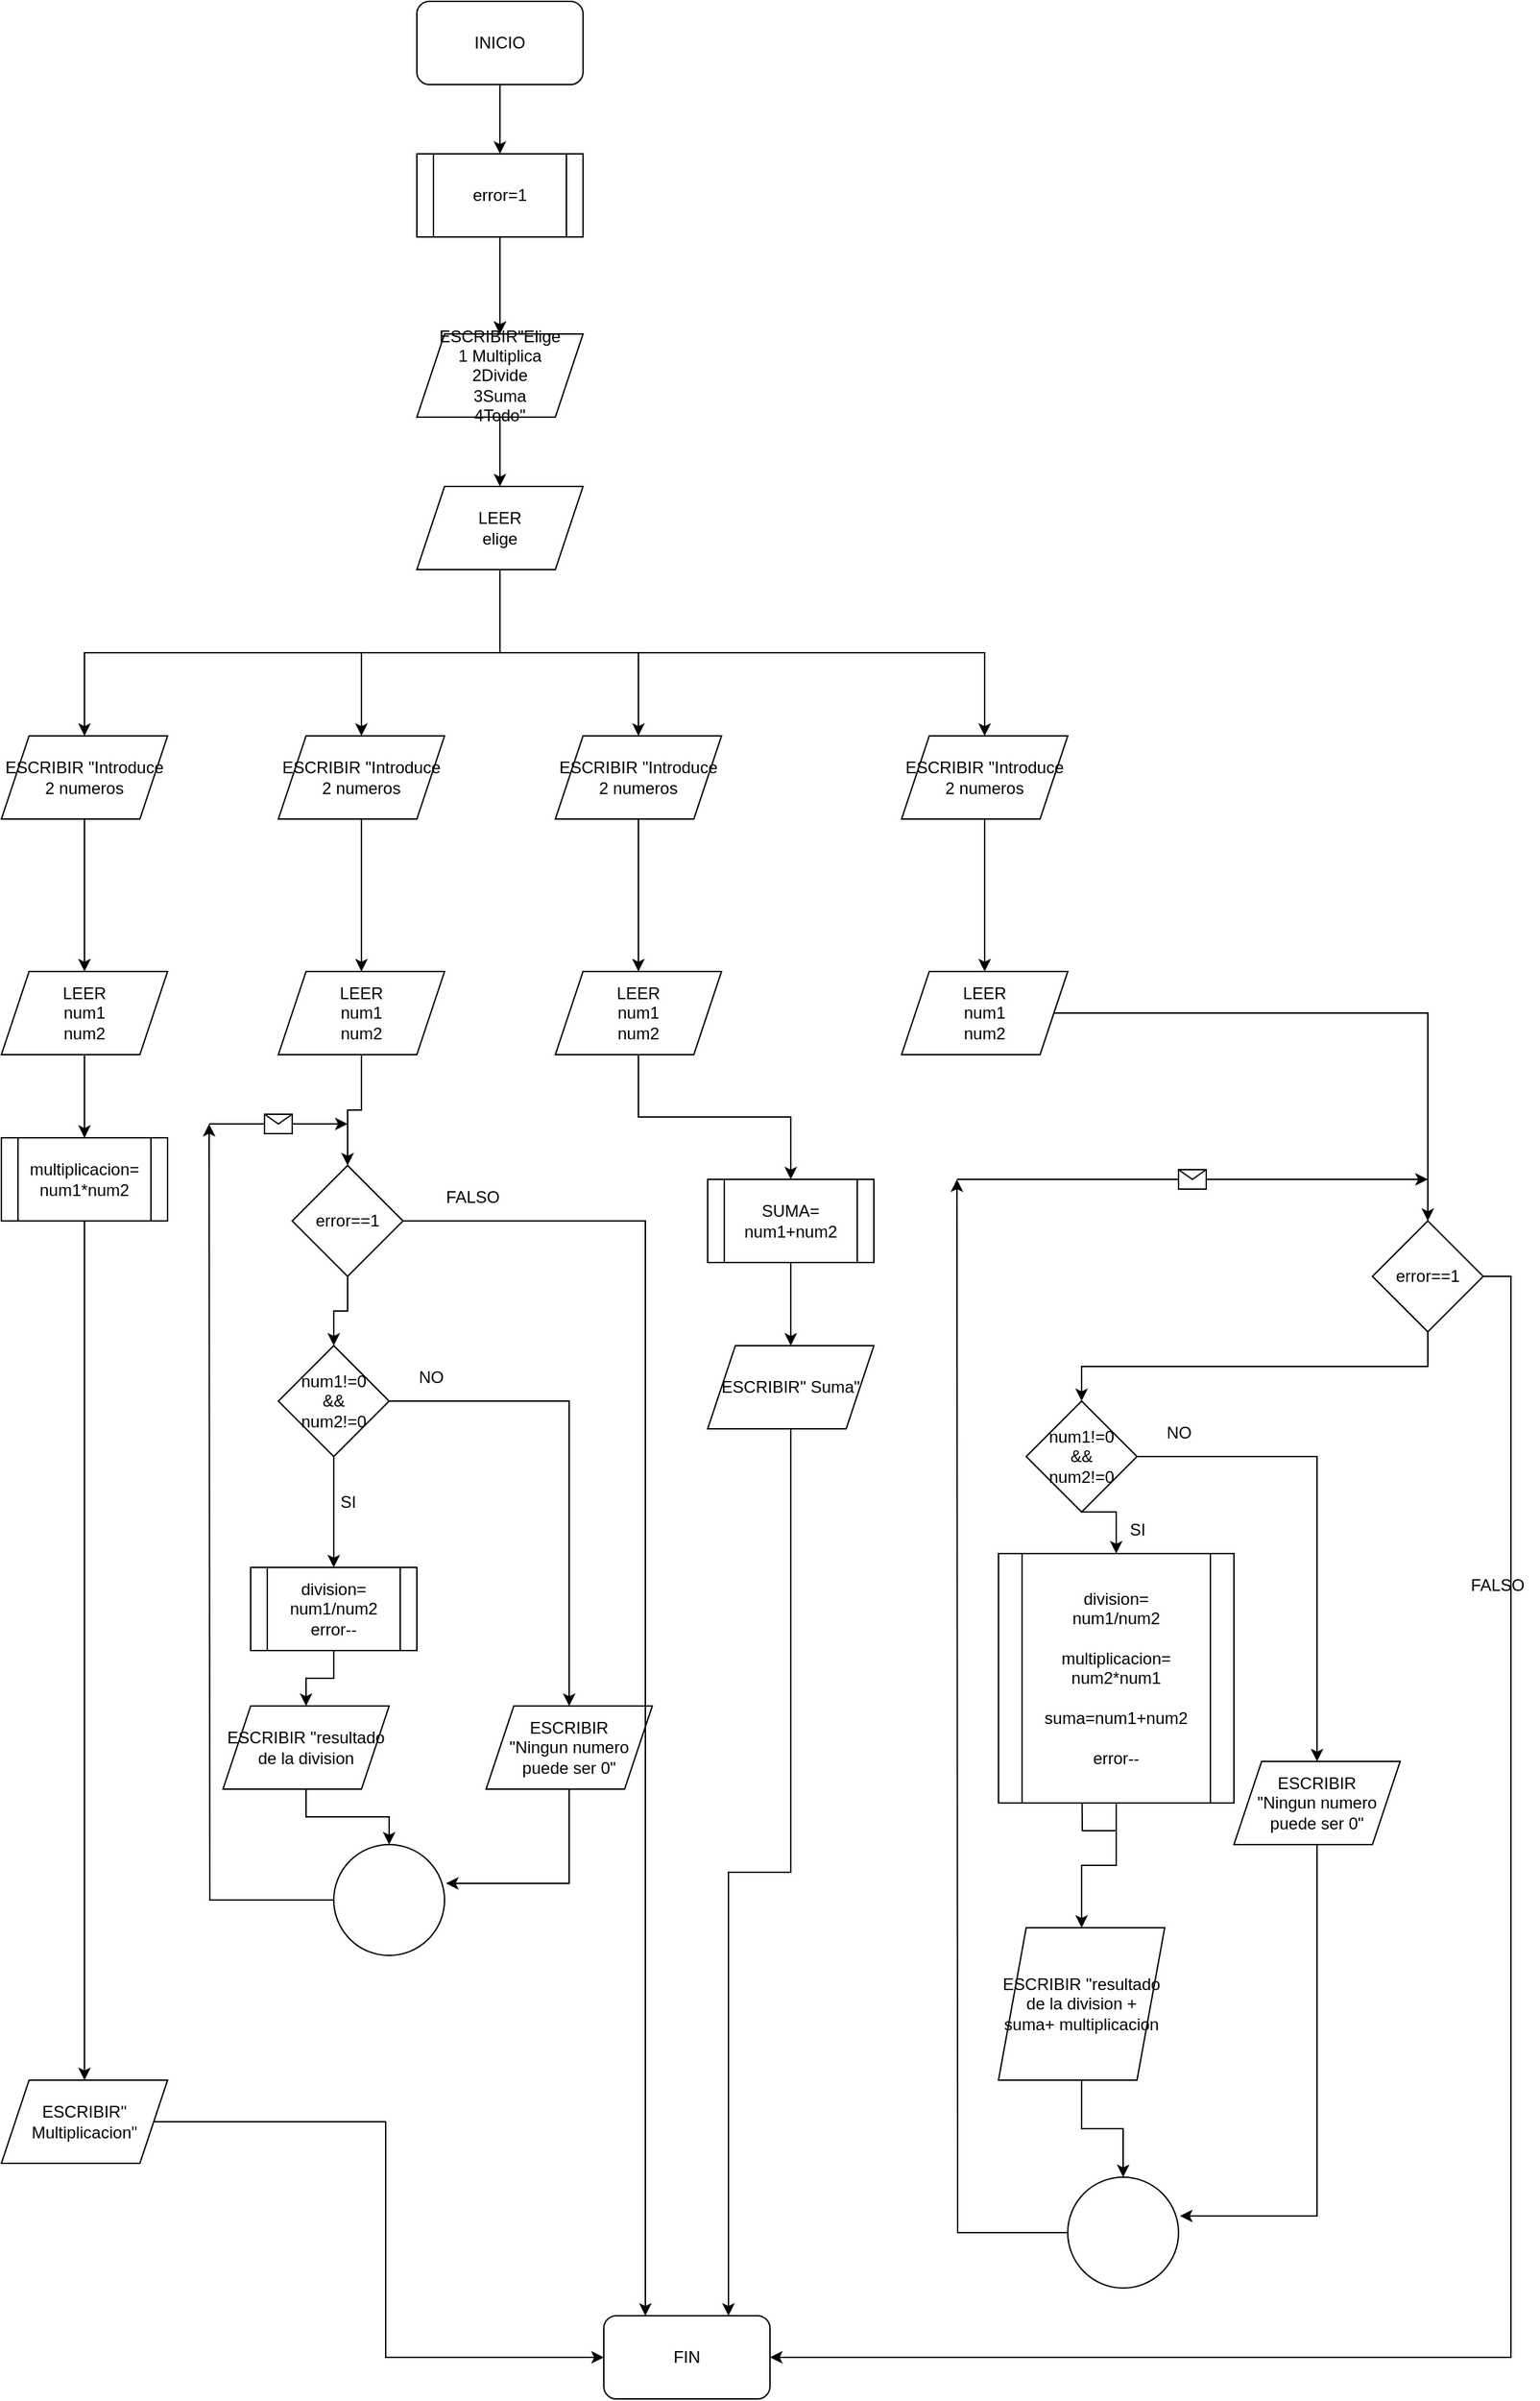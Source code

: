 <mxfile version="22.0.1" type="device">
  <diagram name="Página-1" id="5CcIAi9sO2Fo8ZVoaZfr">
    <mxGraphModel dx="2049" dy="1844" grid="1" gridSize="10" guides="1" tooltips="1" connect="1" arrows="1" fold="1" page="1" pageScale="1" pageWidth="1169" pageHeight="827" math="0" shadow="0">
      <root>
        <mxCell id="0" />
        <mxCell id="1" parent="0" />
        <mxCell id="COTnf0Z8foD5MH-tzt1y-17" style="edgeStyle=orthogonalEdgeStyle;rounded=0;orthogonalLoop=1;jettySize=auto;html=1;exitX=0.5;exitY=1;exitDx=0;exitDy=0;entryX=0.5;entryY=0;entryDx=0;entryDy=0;" edge="1" parent="1" source="COTnf0Z8foD5MH-tzt1y-1" target="COTnf0Z8foD5MH-tzt1y-2">
          <mxGeometry relative="1" as="geometry" />
        </mxCell>
        <mxCell id="COTnf0Z8foD5MH-tzt1y-29" style="edgeStyle=orthogonalEdgeStyle;rounded=0;orthogonalLoop=1;jettySize=auto;html=1;exitX=0.5;exitY=1;exitDx=0;exitDy=0;" edge="1" parent="1" source="COTnf0Z8foD5MH-tzt1y-1">
          <mxGeometry relative="1" as="geometry">
            <mxPoint x="390" y="10" as="targetPoint" />
          </mxGeometry>
        </mxCell>
        <mxCell id="COTnf0Z8foD5MH-tzt1y-1" value="INICIO" style="rounded=1;whiteSpace=wrap;html=1;" vertex="1" parent="1">
          <mxGeometry x="330" y="-100" width="120" height="60" as="geometry" />
        </mxCell>
        <mxCell id="COTnf0Z8foD5MH-tzt1y-18" style="edgeStyle=orthogonalEdgeStyle;rounded=0;orthogonalLoop=1;jettySize=auto;html=1;exitX=0.5;exitY=1;exitDx=0;exitDy=0;entryX=0.5;entryY=0;entryDx=0;entryDy=0;" edge="1" parent="1" source="COTnf0Z8foD5MH-tzt1y-2" target="COTnf0Z8foD5MH-tzt1y-3">
          <mxGeometry relative="1" as="geometry" />
        </mxCell>
        <mxCell id="COTnf0Z8foD5MH-tzt1y-2" value="ESCRIBIR&quot;Elige &lt;br&gt;1 Multiplica&lt;br&gt;2Divide&lt;br&gt;3Suma&lt;br&gt;4Todo&quot;" style="shape=parallelogram;perimeter=parallelogramPerimeter;whiteSpace=wrap;html=1;fixedSize=1;" vertex="1" parent="1">
          <mxGeometry x="330" y="140" width="120" height="60" as="geometry" />
        </mxCell>
        <mxCell id="COTnf0Z8foD5MH-tzt1y-13" style="edgeStyle=orthogonalEdgeStyle;rounded=0;orthogonalLoop=1;jettySize=auto;html=1;exitX=0.5;exitY=1;exitDx=0;exitDy=0;entryX=0.5;entryY=0;entryDx=0;entryDy=0;" edge="1" parent="1" source="COTnf0Z8foD5MH-tzt1y-3" target="COTnf0Z8foD5MH-tzt1y-5">
          <mxGeometry relative="1" as="geometry" />
        </mxCell>
        <mxCell id="COTnf0Z8foD5MH-tzt1y-14" style="edgeStyle=orthogonalEdgeStyle;rounded=0;orthogonalLoop=1;jettySize=auto;html=1;exitX=0.5;exitY=1;exitDx=0;exitDy=0;entryX=0.5;entryY=0;entryDx=0;entryDy=0;" edge="1" parent="1" source="COTnf0Z8foD5MH-tzt1y-3" target="COTnf0Z8foD5MH-tzt1y-7">
          <mxGeometry relative="1" as="geometry" />
        </mxCell>
        <mxCell id="COTnf0Z8foD5MH-tzt1y-15" style="edgeStyle=orthogonalEdgeStyle;rounded=0;orthogonalLoop=1;jettySize=auto;html=1;exitX=0.5;exitY=1;exitDx=0;exitDy=0;entryX=0.5;entryY=0;entryDx=0;entryDy=0;" edge="1" parent="1" source="COTnf0Z8foD5MH-tzt1y-3" target="COTnf0Z8foD5MH-tzt1y-9">
          <mxGeometry relative="1" as="geometry" />
        </mxCell>
        <mxCell id="COTnf0Z8foD5MH-tzt1y-16" style="edgeStyle=orthogonalEdgeStyle;rounded=0;orthogonalLoop=1;jettySize=auto;html=1;exitX=0.5;exitY=1;exitDx=0;exitDy=0;entryX=0.5;entryY=0;entryDx=0;entryDy=0;" edge="1" parent="1" source="COTnf0Z8foD5MH-tzt1y-3" target="COTnf0Z8foD5MH-tzt1y-12">
          <mxGeometry relative="1" as="geometry" />
        </mxCell>
        <mxCell id="COTnf0Z8foD5MH-tzt1y-3" value="LEER&lt;br&gt;elige" style="shape=parallelogram;perimeter=parallelogramPerimeter;whiteSpace=wrap;html=1;fixedSize=1;" vertex="1" parent="1">
          <mxGeometry x="330" y="250" width="120" height="60" as="geometry" />
        </mxCell>
        <mxCell id="COTnf0Z8foD5MH-tzt1y-54" style="edgeStyle=orthogonalEdgeStyle;rounded=0;orthogonalLoop=1;jettySize=auto;html=1;exitX=0.5;exitY=1;exitDx=0;exitDy=0;entryX=0.5;entryY=0;entryDx=0;entryDy=0;" edge="1" parent="1" source="COTnf0Z8foD5MH-tzt1y-4" target="COTnf0Z8foD5MH-tzt1y-23">
          <mxGeometry relative="1" as="geometry" />
        </mxCell>
        <mxCell id="COTnf0Z8foD5MH-tzt1y-4" value="LEER&lt;br&gt;num1&lt;br&gt;num2" style="shape=parallelogram;perimeter=parallelogramPerimeter;whiteSpace=wrap;html=1;fixedSize=1;" vertex="1" parent="1">
          <mxGeometry x="30" y="600" width="120" height="60" as="geometry" />
        </mxCell>
        <mxCell id="COTnf0Z8foD5MH-tzt1y-19" style="edgeStyle=orthogonalEdgeStyle;rounded=0;orthogonalLoop=1;jettySize=auto;html=1;exitX=0.5;exitY=1;exitDx=0;exitDy=0;entryX=0.5;entryY=0;entryDx=0;entryDy=0;" edge="1" parent="1" source="COTnf0Z8foD5MH-tzt1y-5" target="COTnf0Z8foD5MH-tzt1y-4">
          <mxGeometry relative="1" as="geometry" />
        </mxCell>
        <mxCell id="COTnf0Z8foD5MH-tzt1y-5" value="ESCRIBIR &quot;Introduce 2 numeros" style="shape=parallelogram;perimeter=parallelogramPerimeter;whiteSpace=wrap;html=1;fixedSize=1;" vertex="1" parent="1">
          <mxGeometry x="30" y="430" width="120" height="60" as="geometry" />
        </mxCell>
        <mxCell id="COTnf0Z8foD5MH-tzt1y-39" style="edgeStyle=orthogonalEdgeStyle;rounded=0;orthogonalLoop=1;jettySize=auto;html=1;exitX=0.5;exitY=1;exitDx=0;exitDy=0;entryX=0.5;entryY=0;entryDx=0;entryDy=0;" edge="1" parent="1" source="COTnf0Z8foD5MH-tzt1y-6" target="COTnf0Z8foD5MH-tzt1y-27">
          <mxGeometry relative="1" as="geometry" />
        </mxCell>
        <mxCell id="COTnf0Z8foD5MH-tzt1y-6" value="LEER&lt;br&gt;num1&lt;br&gt;num2" style="shape=parallelogram;perimeter=parallelogramPerimeter;whiteSpace=wrap;html=1;fixedSize=1;" vertex="1" parent="1">
          <mxGeometry x="230" y="600" width="120" height="60" as="geometry" />
        </mxCell>
        <mxCell id="COTnf0Z8foD5MH-tzt1y-40" style="edgeStyle=orthogonalEdgeStyle;rounded=0;orthogonalLoop=1;jettySize=auto;html=1;exitX=0.5;exitY=1;exitDx=0;exitDy=0;" edge="1" parent="1" source="COTnf0Z8foD5MH-tzt1y-7" target="COTnf0Z8foD5MH-tzt1y-6">
          <mxGeometry relative="1" as="geometry" />
        </mxCell>
        <mxCell id="COTnf0Z8foD5MH-tzt1y-7" value="ESCRIBIR &quot;Introduce 2 numeros" style="shape=parallelogram;perimeter=parallelogramPerimeter;whiteSpace=wrap;html=1;fixedSize=1;" vertex="1" parent="1">
          <mxGeometry x="230" y="430" width="120" height="60" as="geometry" />
        </mxCell>
        <mxCell id="COTnf0Z8foD5MH-tzt1y-49" style="edgeStyle=orthogonalEdgeStyle;rounded=0;orthogonalLoop=1;jettySize=auto;html=1;exitX=0.5;exitY=1;exitDx=0;exitDy=0;entryX=0.5;entryY=0;entryDx=0;entryDy=0;" edge="1" parent="1" source="COTnf0Z8foD5MH-tzt1y-8" target="COTnf0Z8foD5MH-tzt1y-48">
          <mxGeometry relative="1" as="geometry" />
        </mxCell>
        <mxCell id="COTnf0Z8foD5MH-tzt1y-8" value="LEER&lt;br&gt;num1&lt;br&gt;num2" style="shape=parallelogram;perimeter=parallelogramPerimeter;whiteSpace=wrap;html=1;fixedSize=1;" vertex="1" parent="1">
          <mxGeometry x="430" y="600" width="120" height="60" as="geometry" />
        </mxCell>
        <mxCell id="COTnf0Z8foD5MH-tzt1y-21" style="edgeStyle=orthogonalEdgeStyle;rounded=0;orthogonalLoop=1;jettySize=auto;html=1;exitX=0.5;exitY=1;exitDx=0;exitDy=0;entryX=0.5;entryY=0;entryDx=0;entryDy=0;" edge="1" parent="1" source="COTnf0Z8foD5MH-tzt1y-9" target="COTnf0Z8foD5MH-tzt1y-8">
          <mxGeometry relative="1" as="geometry" />
        </mxCell>
        <mxCell id="COTnf0Z8foD5MH-tzt1y-9" value="ESCRIBIR &quot;Introduce 2 numeros" style="shape=parallelogram;perimeter=parallelogramPerimeter;whiteSpace=wrap;html=1;fixedSize=1;" vertex="1" parent="1">
          <mxGeometry x="430" y="430" width="120" height="60" as="geometry" />
        </mxCell>
        <mxCell id="COTnf0Z8foD5MH-tzt1y-75" style="edgeStyle=orthogonalEdgeStyle;rounded=0;orthogonalLoop=1;jettySize=auto;html=1;exitX=1;exitY=0.5;exitDx=0;exitDy=0;entryX=0.5;entryY=0;entryDx=0;entryDy=0;" edge="1" parent="1" source="COTnf0Z8foD5MH-tzt1y-11" target="COTnf0Z8foD5MH-tzt1y-67">
          <mxGeometry relative="1" as="geometry" />
        </mxCell>
        <mxCell id="COTnf0Z8foD5MH-tzt1y-11" value="LEER&lt;br&gt;num1&lt;br&gt;num2" style="shape=parallelogram;perimeter=parallelogramPerimeter;whiteSpace=wrap;html=1;fixedSize=1;" vertex="1" parent="1">
          <mxGeometry x="680" y="600" width="120" height="60" as="geometry" />
        </mxCell>
        <mxCell id="COTnf0Z8foD5MH-tzt1y-22" style="edgeStyle=orthogonalEdgeStyle;rounded=0;orthogonalLoop=1;jettySize=auto;html=1;exitX=0.5;exitY=1;exitDx=0;exitDy=0;" edge="1" parent="1" source="COTnf0Z8foD5MH-tzt1y-12" target="COTnf0Z8foD5MH-tzt1y-11">
          <mxGeometry relative="1" as="geometry" />
        </mxCell>
        <mxCell id="COTnf0Z8foD5MH-tzt1y-12" value="ESCRIBIR &quot;Introduce 2 numeros" style="shape=parallelogram;perimeter=parallelogramPerimeter;whiteSpace=wrap;html=1;fixedSize=1;" vertex="1" parent="1">
          <mxGeometry x="680" y="430" width="120" height="60" as="geometry" />
        </mxCell>
        <mxCell id="COTnf0Z8foD5MH-tzt1y-55" style="edgeStyle=orthogonalEdgeStyle;rounded=0;orthogonalLoop=1;jettySize=auto;html=1;exitX=0.5;exitY=1;exitDx=0;exitDy=0;entryX=0.5;entryY=0;entryDx=0;entryDy=0;" edge="1" parent="1" source="COTnf0Z8foD5MH-tzt1y-23" target="COTnf0Z8foD5MH-tzt1y-52">
          <mxGeometry relative="1" as="geometry" />
        </mxCell>
        <mxCell id="COTnf0Z8foD5MH-tzt1y-23" value="multiplicacion=&lt;br&gt;num1*num2" style="shape=process;whiteSpace=wrap;html=1;backgroundOutline=1;" vertex="1" parent="1">
          <mxGeometry x="30" y="720" width="120" height="60" as="geometry" />
        </mxCell>
        <mxCell id="COTnf0Z8foD5MH-tzt1y-35" style="edgeStyle=orthogonalEdgeStyle;rounded=0;orthogonalLoop=1;jettySize=auto;html=1;exitX=0.5;exitY=1;exitDx=0;exitDy=0;entryX=0.5;entryY=0;entryDx=0;entryDy=0;" edge="1" parent="1" source="COTnf0Z8foD5MH-tzt1y-24" target="COTnf0Z8foD5MH-tzt1y-31">
          <mxGeometry relative="1" as="geometry" />
        </mxCell>
        <mxCell id="COTnf0Z8foD5MH-tzt1y-24" value="division=&lt;br&gt;num1/num2&lt;br&gt;error--" style="shape=process;whiteSpace=wrap;html=1;backgroundOutline=1;" vertex="1" parent="1">
          <mxGeometry x="210" y="1030" width="120" height="60" as="geometry" />
        </mxCell>
        <mxCell id="COTnf0Z8foD5MH-tzt1y-37" style="edgeStyle=orthogonalEdgeStyle;rounded=0;orthogonalLoop=1;jettySize=auto;html=1;exitX=0.5;exitY=1;exitDx=0;exitDy=0;entryX=0.5;entryY=0;entryDx=0;entryDy=0;" edge="1" parent="1" source="COTnf0Z8foD5MH-tzt1y-25" target="COTnf0Z8foD5MH-tzt1y-24">
          <mxGeometry relative="1" as="geometry" />
        </mxCell>
        <mxCell id="COTnf0Z8foD5MH-tzt1y-38" style="edgeStyle=orthogonalEdgeStyle;rounded=0;orthogonalLoop=1;jettySize=auto;html=1;exitX=1;exitY=0.5;exitDx=0;exitDy=0;entryX=0.5;entryY=0;entryDx=0;entryDy=0;" edge="1" parent="1" source="COTnf0Z8foD5MH-tzt1y-25" target="COTnf0Z8foD5MH-tzt1y-26">
          <mxGeometry relative="1" as="geometry" />
        </mxCell>
        <mxCell id="COTnf0Z8foD5MH-tzt1y-25" value="num1!=0&lt;br&gt;&amp;amp;&amp;amp;&lt;br&gt;num2!=0" style="rhombus;whiteSpace=wrap;html=1;" vertex="1" parent="1">
          <mxGeometry x="230" y="870" width="80" height="80" as="geometry" />
        </mxCell>
        <mxCell id="COTnf0Z8foD5MH-tzt1y-26" value="ESCRIBIR&lt;br&gt;&quot;Ningun numero puede ser 0&quot;" style="shape=parallelogram;perimeter=parallelogramPerimeter;whiteSpace=wrap;html=1;fixedSize=1;" vertex="1" parent="1">
          <mxGeometry x="380" y="1130" width="120" height="60" as="geometry" />
        </mxCell>
        <mxCell id="COTnf0Z8foD5MH-tzt1y-45" style="edgeStyle=orthogonalEdgeStyle;rounded=0;orthogonalLoop=1;jettySize=auto;html=1;exitX=0.5;exitY=1;exitDx=0;exitDy=0;entryX=0.5;entryY=0;entryDx=0;entryDy=0;" edge="1" parent="1" source="COTnf0Z8foD5MH-tzt1y-27" target="COTnf0Z8foD5MH-tzt1y-25">
          <mxGeometry relative="1" as="geometry" />
        </mxCell>
        <mxCell id="COTnf0Z8foD5MH-tzt1y-47" style="edgeStyle=orthogonalEdgeStyle;rounded=0;orthogonalLoop=1;jettySize=auto;html=1;exitX=1;exitY=0.5;exitDx=0;exitDy=0;entryX=0.25;entryY=0;entryDx=0;entryDy=0;" edge="1" parent="1" source="COTnf0Z8foD5MH-tzt1y-27" target="COTnf0Z8foD5MH-tzt1y-46">
          <mxGeometry relative="1" as="geometry">
            <mxPoint x="550" y="1383" as="targetPoint" />
          </mxGeometry>
        </mxCell>
        <mxCell id="COTnf0Z8foD5MH-tzt1y-27" value="error==1" style="rhombus;whiteSpace=wrap;html=1;" vertex="1" parent="1">
          <mxGeometry x="240" y="740" width="80" height="80" as="geometry" />
        </mxCell>
        <mxCell id="COTnf0Z8foD5MH-tzt1y-30" style="edgeStyle=orthogonalEdgeStyle;rounded=0;orthogonalLoop=1;jettySize=auto;html=1;exitX=0.5;exitY=1;exitDx=0;exitDy=0;entryX=0.5;entryY=0;entryDx=0;entryDy=0;" edge="1" parent="1" source="COTnf0Z8foD5MH-tzt1y-28" target="COTnf0Z8foD5MH-tzt1y-2">
          <mxGeometry relative="1" as="geometry" />
        </mxCell>
        <mxCell id="COTnf0Z8foD5MH-tzt1y-28" value="error=1" style="shape=process;whiteSpace=wrap;html=1;backgroundOutline=1;" vertex="1" parent="1">
          <mxGeometry x="330" y="10" width="120" height="60" as="geometry" />
        </mxCell>
        <mxCell id="COTnf0Z8foD5MH-tzt1y-33" style="edgeStyle=orthogonalEdgeStyle;rounded=0;orthogonalLoop=1;jettySize=auto;html=1;exitX=0.5;exitY=1;exitDx=0;exitDy=0;" edge="1" parent="1" source="COTnf0Z8foD5MH-tzt1y-31" target="COTnf0Z8foD5MH-tzt1y-32">
          <mxGeometry relative="1" as="geometry" />
        </mxCell>
        <mxCell id="COTnf0Z8foD5MH-tzt1y-31" value="ESCRIBIR &quot;resultado de la division" style="shape=parallelogram;perimeter=parallelogramPerimeter;whiteSpace=wrap;html=1;fixedSize=1;" vertex="1" parent="1">
          <mxGeometry x="190" y="1130" width="120" height="60" as="geometry" />
        </mxCell>
        <mxCell id="COTnf0Z8foD5MH-tzt1y-41" style="edgeStyle=orthogonalEdgeStyle;rounded=0;orthogonalLoop=1;jettySize=auto;html=1;exitX=0;exitY=0.5;exitDx=0;exitDy=0;" edge="1" parent="1" source="COTnf0Z8foD5MH-tzt1y-32">
          <mxGeometry relative="1" as="geometry">
            <mxPoint x="180" y="710" as="targetPoint" />
          </mxGeometry>
        </mxCell>
        <mxCell id="COTnf0Z8foD5MH-tzt1y-32" value="" style="ellipse;whiteSpace=wrap;html=1;aspect=fixed;" vertex="1" parent="1">
          <mxGeometry x="270" y="1230" width="80" height="80" as="geometry" />
        </mxCell>
        <mxCell id="COTnf0Z8foD5MH-tzt1y-34" style="edgeStyle=orthogonalEdgeStyle;rounded=0;orthogonalLoop=1;jettySize=auto;html=1;exitX=0.5;exitY=1;exitDx=0;exitDy=0;entryX=1.013;entryY=0.35;entryDx=0;entryDy=0;entryPerimeter=0;" edge="1" parent="1" source="COTnf0Z8foD5MH-tzt1y-26" target="COTnf0Z8foD5MH-tzt1y-32">
          <mxGeometry relative="1" as="geometry" />
        </mxCell>
        <mxCell id="COTnf0Z8foD5MH-tzt1y-43" value="" style="endArrow=classic;html=1;rounded=0;" edge="1" parent="1">
          <mxGeometry relative="1" as="geometry">
            <mxPoint x="180" y="710" as="sourcePoint" />
            <mxPoint x="280" y="710" as="targetPoint" />
          </mxGeometry>
        </mxCell>
        <mxCell id="COTnf0Z8foD5MH-tzt1y-44" value="" style="shape=message;html=1;outlineConnect=0;" vertex="1" parent="COTnf0Z8foD5MH-tzt1y-43">
          <mxGeometry width="20" height="14" relative="1" as="geometry">
            <mxPoint x="-10" y="-7" as="offset" />
          </mxGeometry>
        </mxCell>
        <mxCell id="COTnf0Z8foD5MH-tzt1y-46" value="FIN" style="rounded=1;whiteSpace=wrap;html=1;" vertex="1" parent="1">
          <mxGeometry x="465" y="1570" width="120" height="60" as="geometry" />
        </mxCell>
        <mxCell id="COTnf0Z8foD5MH-tzt1y-57" style="edgeStyle=orthogonalEdgeStyle;rounded=0;orthogonalLoop=1;jettySize=auto;html=1;exitX=0.5;exitY=1;exitDx=0;exitDy=0;entryX=0.5;entryY=0;entryDx=0;entryDy=0;" edge="1" parent="1" source="COTnf0Z8foD5MH-tzt1y-48" target="COTnf0Z8foD5MH-tzt1y-53">
          <mxGeometry relative="1" as="geometry" />
        </mxCell>
        <mxCell id="COTnf0Z8foD5MH-tzt1y-48" value="SUMA=&lt;br&gt;num1+num2" style="shape=process;whiteSpace=wrap;html=1;backgroundOutline=1;" vertex="1" parent="1">
          <mxGeometry x="540" y="750" width="120" height="60" as="geometry" />
        </mxCell>
        <mxCell id="COTnf0Z8foD5MH-tzt1y-56" style="edgeStyle=orthogonalEdgeStyle;rounded=0;orthogonalLoop=1;jettySize=auto;html=1;exitX=1;exitY=0.5;exitDx=0;exitDy=0;entryX=0;entryY=0.5;entryDx=0;entryDy=0;" edge="1" parent="1" source="COTnf0Z8foD5MH-tzt1y-52" target="COTnf0Z8foD5MH-tzt1y-46">
          <mxGeometry relative="1" as="geometry" />
        </mxCell>
        <mxCell id="COTnf0Z8foD5MH-tzt1y-52" value="ESCRIBIR&quot; Multiplicacion&quot;" style="shape=parallelogram;perimeter=parallelogramPerimeter;whiteSpace=wrap;html=1;fixedSize=1;" vertex="1" parent="1">
          <mxGeometry x="30" y="1400" width="120" height="60" as="geometry" />
        </mxCell>
        <mxCell id="COTnf0Z8foD5MH-tzt1y-58" style="edgeStyle=orthogonalEdgeStyle;rounded=0;orthogonalLoop=1;jettySize=auto;html=1;exitX=0.5;exitY=1;exitDx=0;exitDy=0;entryX=0.75;entryY=0;entryDx=0;entryDy=0;" edge="1" parent="1" source="COTnf0Z8foD5MH-tzt1y-53" target="COTnf0Z8foD5MH-tzt1y-46">
          <mxGeometry relative="1" as="geometry" />
        </mxCell>
        <mxCell id="COTnf0Z8foD5MH-tzt1y-53" value="ESCRIBIR&quot; Suma&quot;" style="shape=parallelogram;perimeter=parallelogramPerimeter;whiteSpace=wrap;html=1;fixedSize=1;" vertex="1" parent="1">
          <mxGeometry x="540" y="870" width="120" height="60" as="geometry" />
        </mxCell>
        <mxCell id="COTnf0Z8foD5MH-tzt1y-60" style="edgeStyle=orthogonalEdgeStyle;rounded=0;orthogonalLoop=1;jettySize=auto;html=1;exitX=0.5;exitY=1;exitDx=0;exitDy=0;entryX=0.5;entryY=0;entryDx=0;entryDy=0;" edge="1" parent="1" source="COTnf0Z8foD5MH-tzt1y-61" target="COTnf0Z8foD5MH-tzt1y-69">
          <mxGeometry relative="1" as="geometry" />
        </mxCell>
        <mxCell id="COTnf0Z8foD5MH-tzt1y-77" value="" style="edgeStyle=orthogonalEdgeStyle;rounded=0;orthogonalLoop=1;jettySize=auto;html=1;" edge="1" parent="1" source="COTnf0Z8foD5MH-tzt1y-61">
          <mxGeometry relative="1" as="geometry">
            <mxPoint x="810" y="1160" as="targetPoint" />
          </mxGeometry>
        </mxCell>
        <mxCell id="COTnf0Z8foD5MH-tzt1y-61" value="division=&lt;br&gt;num1/num2&lt;br&gt;&lt;br&gt;multiplicacion=&lt;br&gt;num2*num1&lt;br&gt;&lt;br&gt;suma=num1+num2&lt;br&gt;&lt;br&gt;error--" style="shape=process;whiteSpace=wrap;html=1;backgroundOutline=1;" vertex="1" parent="1">
          <mxGeometry x="750" y="1020" width="170" height="180" as="geometry" />
        </mxCell>
        <mxCell id="COTnf0Z8foD5MH-tzt1y-62" style="edgeStyle=orthogonalEdgeStyle;rounded=0;orthogonalLoop=1;jettySize=auto;html=1;exitX=0.5;exitY=1;exitDx=0;exitDy=0;entryX=0.5;entryY=0;entryDx=0;entryDy=0;" edge="1" parent="1" source="COTnf0Z8foD5MH-tzt1y-64" target="COTnf0Z8foD5MH-tzt1y-61">
          <mxGeometry relative="1" as="geometry" />
        </mxCell>
        <mxCell id="COTnf0Z8foD5MH-tzt1y-63" style="edgeStyle=orthogonalEdgeStyle;rounded=0;orthogonalLoop=1;jettySize=auto;html=1;exitX=1;exitY=0.5;exitDx=0;exitDy=0;entryX=0.5;entryY=0;entryDx=0;entryDy=0;" edge="1" parent="1" source="COTnf0Z8foD5MH-tzt1y-64" target="COTnf0Z8foD5MH-tzt1y-65">
          <mxGeometry relative="1" as="geometry" />
        </mxCell>
        <mxCell id="COTnf0Z8foD5MH-tzt1y-64" value="num1!=0&lt;br&gt;&amp;amp;&amp;amp;&lt;br&gt;num2!=0" style="rhombus;whiteSpace=wrap;html=1;" vertex="1" parent="1">
          <mxGeometry x="770" y="910" width="80" height="80" as="geometry" />
        </mxCell>
        <mxCell id="COTnf0Z8foD5MH-tzt1y-65" value="ESCRIBIR&lt;br&gt;&quot;Ningun numero puede ser 0&quot;" style="shape=parallelogram;perimeter=parallelogramPerimeter;whiteSpace=wrap;html=1;fixedSize=1;" vertex="1" parent="1">
          <mxGeometry x="920" y="1170" width="120" height="60" as="geometry" />
        </mxCell>
        <mxCell id="COTnf0Z8foD5MH-tzt1y-66" style="edgeStyle=orthogonalEdgeStyle;rounded=0;orthogonalLoop=1;jettySize=auto;html=1;exitX=0.5;exitY=1;exitDx=0;exitDy=0;entryX=0.5;entryY=0;entryDx=0;entryDy=0;" edge="1" parent="1" source="COTnf0Z8foD5MH-tzt1y-67" target="COTnf0Z8foD5MH-tzt1y-64">
          <mxGeometry relative="1" as="geometry" />
        </mxCell>
        <mxCell id="COTnf0Z8foD5MH-tzt1y-79" style="edgeStyle=orthogonalEdgeStyle;rounded=0;orthogonalLoop=1;jettySize=auto;html=1;exitX=1;exitY=0.5;exitDx=0;exitDy=0;entryX=1;entryY=0.5;entryDx=0;entryDy=0;" edge="1" parent="1" source="COTnf0Z8foD5MH-tzt1y-67" target="COTnf0Z8foD5MH-tzt1y-46">
          <mxGeometry relative="1" as="geometry" />
        </mxCell>
        <mxCell id="COTnf0Z8foD5MH-tzt1y-67" value="error==1" style="rhombus;whiteSpace=wrap;html=1;" vertex="1" parent="1">
          <mxGeometry x="1020" y="780" width="80" height="80" as="geometry" />
        </mxCell>
        <mxCell id="COTnf0Z8foD5MH-tzt1y-68" style="edgeStyle=orthogonalEdgeStyle;rounded=0;orthogonalLoop=1;jettySize=auto;html=1;exitX=0.5;exitY=1;exitDx=0;exitDy=0;" edge="1" parent="1" source="COTnf0Z8foD5MH-tzt1y-69" target="COTnf0Z8foD5MH-tzt1y-71">
          <mxGeometry relative="1" as="geometry" />
        </mxCell>
        <mxCell id="COTnf0Z8foD5MH-tzt1y-78" style="edgeStyle=orthogonalEdgeStyle;rounded=0;orthogonalLoop=1;jettySize=auto;html=1;exitX=0.5;exitY=1;exitDx=0;exitDy=0;" edge="1" parent="1" source="COTnf0Z8foD5MH-tzt1y-69">
          <mxGeometry relative="1" as="geometry">
            <mxPoint x="810" y="1360" as="targetPoint" />
          </mxGeometry>
        </mxCell>
        <mxCell id="COTnf0Z8foD5MH-tzt1y-69" value="ESCRIBIR &quot;resultado de la division + suma+ multiplicacion" style="shape=parallelogram;perimeter=parallelogramPerimeter;whiteSpace=wrap;html=1;fixedSize=1;" vertex="1" parent="1">
          <mxGeometry x="750" y="1290" width="120" height="110" as="geometry" />
        </mxCell>
        <mxCell id="COTnf0Z8foD5MH-tzt1y-70" style="edgeStyle=orthogonalEdgeStyle;rounded=0;orthogonalLoop=1;jettySize=auto;html=1;exitX=0;exitY=0.5;exitDx=0;exitDy=0;" edge="1" parent="1" source="COTnf0Z8foD5MH-tzt1y-71">
          <mxGeometry relative="1" as="geometry">
            <mxPoint x="720" y="750" as="targetPoint" />
          </mxGeometry>
        </mxCell>
        <mxCell id="COTnf0Z8foD5MH-tzt1y-71" value="" style="ellipse;whiteSpace=wrap;html=1;aspect=fixed;" vertex="1" parent="1">
          <mxGeometry x="800" y="1470" width="80" height="80" as="geometry" />
        </mxCell>
        <mxCell id="COTnf0Z8foD5MH-tzt1y-72" style="edgeStyle=orthogonalEdgeStyle;rounded=0;orthogonalLoop=1;jettySize=auto;html=1;exitX=0.5;exitY=1;exitDx=0;exitDy=0;entryX=1.013;entryY=0.35;entryDx=0;entryDy=0;entryPerimeter=0;" edge="1" parent="1" source="COTnf0Z8foD5MH-tzt1y-65" target="COTnf0Z8foD5MH-tzt1y-71">
          <mxGeometry relative="1" as="geometry" />
        </mxCell>
        <mxCell id="COTnf0Z8foD5MH-tzt1y-73" value="" style="endArrow=classic;html=1;rounded=0;" edge="1" parent="1">
          <mxGeometry relative="1" as="geometry">
            <mxPoint x="720" y="750" as="sourcePoint" />
            <mxPoint x="1060" y="750" as="targetPoint" />
          </mxGeometry>
        </mxCell>
        <mxCell id="COTnf0Z8foD5MH-tzt1y-74" value="" style="shape=message;html=1;outlineConnect=0;" vertex="1" parent="COTnf0Z8foD5MH-tzt1y-73">
          <mxGeometry width="20" height="14" relative="1" as="geometry">
            <mxPoint x="-10" y="-7" as="offset" />
          </mxGeometry>
        </mxCell>
        <mxCell id="COTnf0Z8foD5MH-tzt1y-80" value="SI" style="text;html=1;align=center;verticalAlign=middle;resizable=0;points=[];autosize=1;strokeColor=none;fillColor=none;" vertex="1" parent="1">
          <mxGeometry x="835" y="988" width="30" height="30" as="geometry" />
        </mxCell>
        <mxCell id="COTnf0Z8foD5MH-tzt1y-81" value="NO" style="text;html=1;align=center;verticalAlign=middle;resizable=0;points=[];autosize=1;strokeColor=none;fillColor=none;" vertex="1" parent="1">
          <mxGeometry x="860" y="918" width="40" height="30" as="geometry" />
        </mxCell>
        <mxCell id="COTnf0Z8foD5MH-tzt1y-82" value="NO" style="text;html=1;align=center;verticalAlign=middle;resizable=0;points=[];autosize=1;strokeColor=none;fillColor=none;" vertex="1" parent="1">
          <mxGeometry x="320" y="878" width="40" height="30" as="geometry" />
        </mxCell>
        <mxCell id="COTnf0Z8foD5MH-tzt1y-83" value="SI" style="text;html=1;align=center;verticalAlign=middle;resizable=0;points=[];autosize=1;strokeColor=none;fillColor=none;" vertex="1" parent="1">
          <mxGeometry x="265" y="968" width="30" height="30" as="geometry" />
        </mxCell>
        <mxCell id="COTnf0Z8foD5MH-tzt1y-84" value="FALSO" style="text;html=1;align=center;verticalAlign=middle;resizable=0;points=[];autosize=1;strokeColor=none;fillColor=none;" vertex="1" parent="1">
          <mxGeometry x="340" y="748" width="60" height="30" as="geometry" />
        </mxCell>
        <mxCell id="COTnf0Z8foD5MH-tzt1y-85" value="FALSO" style="text;html=1;align=center;verticalAlign=middle;resizable=0;points=[];autosize=1;strokeColor=none;fillColor=none;" vertex="1" parent="1">
          <mxGeometry x="1080" y="1028" width="60" height="30" as="geometry" />
        </mxCell>
      </root>
    </mxGraphModel>
  </diagram>
</mxfile>
